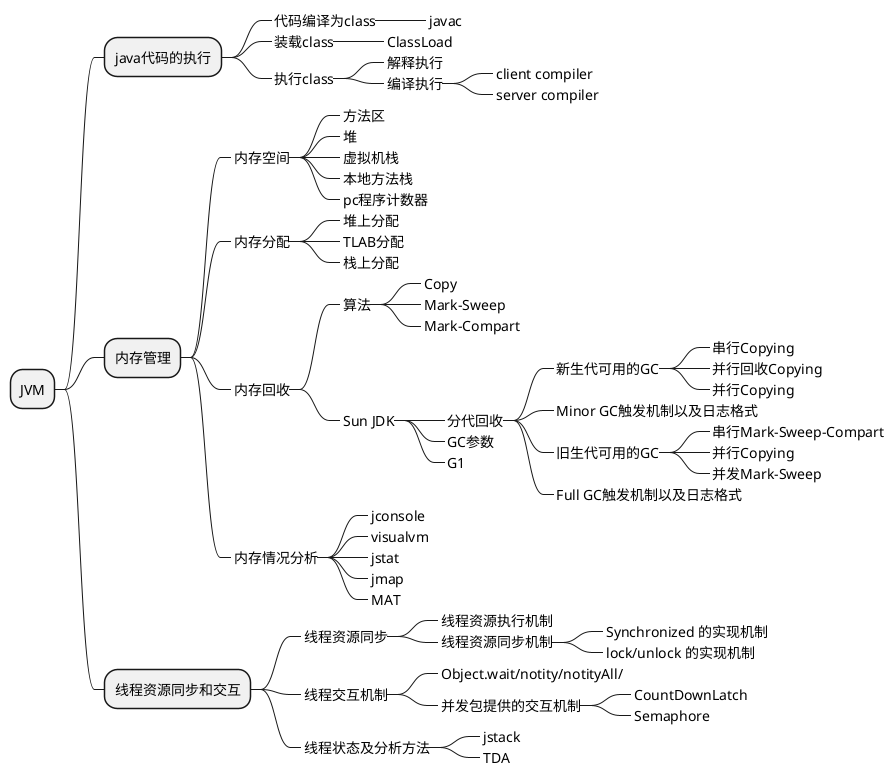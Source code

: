 @startmindmap
* JVM
** java代码的执行
***_ 代码编译为class
****_ javac
***_ 装载class
****_ ClassLoad
***_ 执行class
****_ 解释执行
****_ 编译执行
*****_ client compiler
*****_ server compiler
** 内存管理
***_ 内存空间
****_ 方法区
****_ 堆
****_ 虚拟机栈
****_ 本地方法栈
****_ pc程序计数器

***_ 内存分配
****_ 堆上分配
****_ TLAB分配
****_ 栈上分配

***_ 内存回收
****_ 算法
*****_ Copy
*****_ Mark-Sweep
*****_ Mark-Compart

****_ Sun JDK
*****_ 分代回收
******_ 新生代可用的GC
*******_ 串行Copying
*******_ 并行回收Copying
*******_ 并行Copying

******_ Minor GC触发机制以及日志格式
******_ 旧生代可用的GC
*******_ 串行Mark-Sweep-Compart
*******_ 并行Copying
*******_ 并发Mark-Sweep

******_ Full GC触发机制以及日志格式

*****_ GC参数
*****_ G1

***_ 内存情况分析
****_ jconsole
****_ visualvm
****_ jstat
****_ jmap
****_ MAT

** 线程资源同步和交互
***_ 线程资源同步
****_ 线程资源执行机制
****_ 线程资源同步机制
*****_ Synchronized 的实现机制
*****_ lock/unlock 的实现机制

***_ 线程交互机制
****_ Object.wait/notity/notityAll/
****_ 并发包提供的交互机制
*****_ CountDownLatch
*****_ Semaphore

***_ 线程状态及分析方法
****_ jstack
****_ TDA
@endmindmap